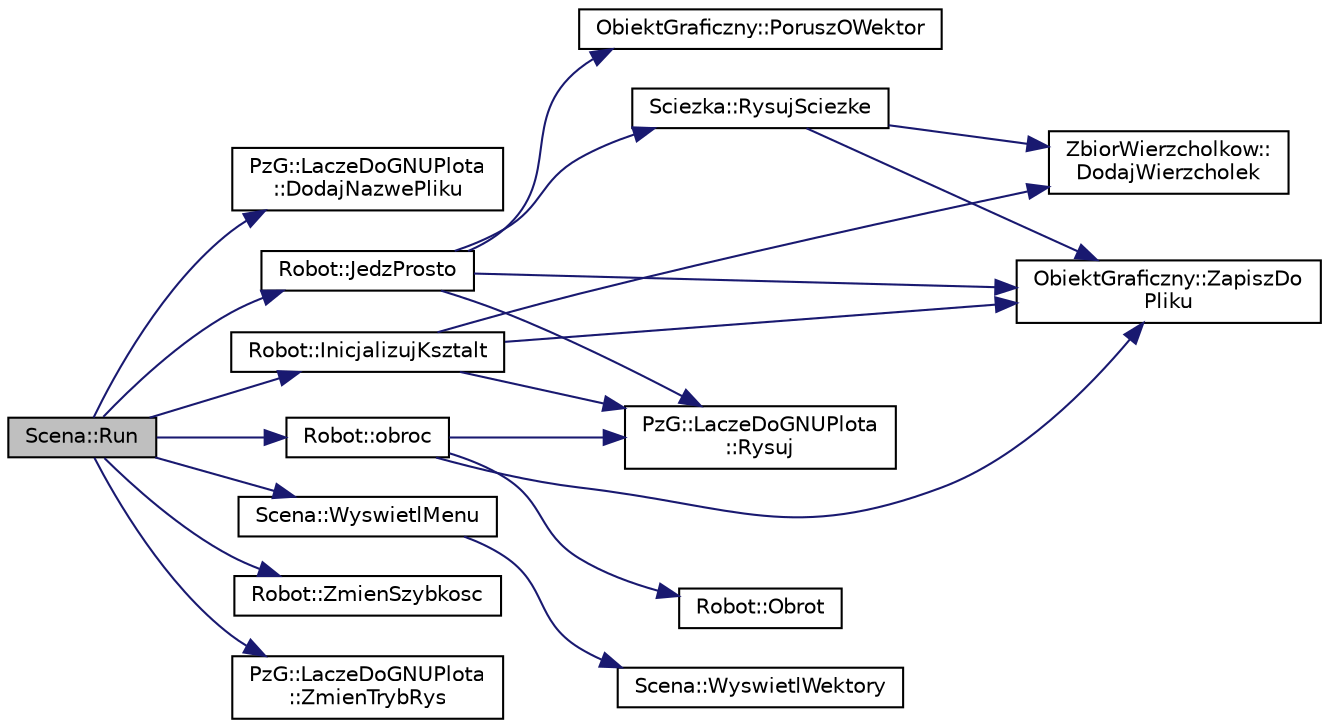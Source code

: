 digraph "Scena::Run"
{
  edge [fontname="Helvetica",fontsize="10",labelfontname="Helvetica",labelfontsize="10"];
  node [fontname="Helvetica",fontsize="10",shape=record];
  rankdir="LR";
  Node1 [label="Scena::Run",height=0.2,width=0.4,color="black", fillcolor="grey75", style="filled", fontcolor="black"];
  Node1 -> Node2 [color="midnightblue",fontsize="10",style="solid",fontname="Helvetica"];
  Node2 [label="PzG::LaczeDoGNUPlota\l::DodajNazwePliku",height=0.2,width=0.4,color="black", fillcolor="white", style="filled",URL="$classPzG_1_1LaczeDoGNUPlota.html#a34bd48f57c0fd69c12bf4127a1cacd8f",tooltip="Dodaje nazwę pliku. "];
  Node1 -> Node3 [color="midnightblue",fontsize="10",style="solid",fontname="Helvetica"];
  Node3 [label="Robot::InicjalizujKsztalt",height=0.2,width=0.4,color="black", fillcolor="white", style="filled",URL="$classRobot.html#a5fee7a53e5228e5abf0fdb399d36ff6c",tooltip="Metoda inicjalizująca robota na scenie. "];
  Node3 -> Node4 [color="midnightblue",fontsize="10",style="solid",fontname="Helvetica"];
  Node4 [label="ZbiorWierzcholkow::\lDodajWierzcholek",height=0.2,width=0.4,color="black", fillcolor="white", style="filled",URL="$classZbiorWierzcholkow.html#ab68a08af1a976a9207b6a5b6f676e01c",tooltip="Metoda dodająca nowy wierzchołek do kontenera. "];
  Node3 -> Node5 [color="midnightblue",fontsize="10",style="solid",fontname="Helvetica"];
  Node5 [label="PzG::LaczeDoGNUPlota\l::Rysuj",height=0.2,width=0.4,color="black", fillcolor="white", style="filled",URL="$classPzG_1_1LaczeDoGNUPlota.html#a065f5b8402737cc62b0ad4f66d028335"];
  Node3 -> Node6 [color="midnightblue",fontsize="10",style="solid",fontname="Helvetica"];
  Node6 [label="ObiektGraficzny::ZapiszDo\lPliku",height=0.2,width=0.4,color="black", fillcolor="white", style="filled",URL="$classObiektGraficzny.html#ab081c0281377f2c48ccb7f463bf06510",tooltip="Metoda zapisuje do pliku współrzędne wierzchołków. "];
  Node1 -> Node7 [color="midnightblue",fontsize="10",style="solid",fontname="Helvetica"];
  Node7 [label="Robot::JedzProsto",height=0.2,width=0.4,color="black", fillcolor="white", style="filled",URL="$classRobot.html#a8a16f8744aa8d38dfe88216633ec0a90",tooltip="Metoda przemieszczająca robota na podaną odległość, posiadająca już wbudowaną animację. "];
  Node7 -> Node8 [color="midnightblue",fontsize="10",style="solid",fontname="Helvetica"];
  Node8 [label="ObiektGraficzny::PoruszOWektor",height=0.2,width=0.4,color="black", fillcolor="white", style="filled",URL="$classObiektGraficzny.html#a9ebefbb70dfd57f7d70e3a984dc8e302",tooltip="Metoda zmieniająca aktualne położenie obiektu. "];
  Node7 -> Node5 [color="midnightblue",fontsize="10",style="solid",fontname="Helvetica"];
  Node7 -> Node9 [color="midnightblue",fontsize="10",style="solid",fontname="Helvetica"];
  Node9 [label="Sciezka::RysujSciezke",height=0.2,width=0.4,color="black", fillcolor="white", style="filled",URL="$classSciezka.html#a1bd5d92a611df435746d48568b8c11e1",tooltip="Funkcja rysująca linie. "];
  Node9 -> Node4 [color="midnightblue",fontsize="10",style="solid",fontname="Helvetica"];
  Node9 -> Node6 [color="midnightblue",fontsize="10",style="solid",fontname="Helvetica"];
  Node7 -> Node6 [color="midnightblue",fontsize="10",style="solid",fontname="Helvetica"];
  Node1 -> Node10 [color="midnightblue",fontsize="10",style="solid",fontname="Helvetica"];
  Node10 [label="Robot::obroc",height=0.2,width=0.4,color="black", fillcolor="white", style="filled",URL="$classRobot.html#a97732ffbe82011996c67efb27cb08402",tooltip="Metoda odpowiadająca za realny obrót, to jest, animację. "];
  Node10 -> Node11 [color="midnightblue",fontsize="10",style="solid",fontname="Helvetica"];
  Node11 [label="Robot::Obrot",height=0.2,width=0.4,color="black", fillcolor="white", style="filled",URL="$classRobot.html#a752a117852de5fcf80d1cddb57c9c1ee",tooltip="Metoda obracająca robota o podany kąt. "];
  Node10 -> Node5 [color="midnightblue",fontsize="10",style="solid",fontname="Helvetica"];
  Node10 -> Node6 [color="midnightblue",fontsize="10",style="solid",fontname="Helvetica"];
  Node1 -> Node12 [color="midnightblue",fontsize="10",style="solid",fontname="Helvetica"];
  Node12 [label="Scena::WyswietlMenu",height=0.2,width=0.4,color="black", fillcolor="white", style="filled",URL="$classScena.html#ab4c786d9def8a483b9873c27b5bd7f13",tooltip="Wyświetla możliwości wyboru dla użytkownika, oraz ilość stworzonych obiektów klasy Wektor2D..."];
  Node12 -> Node13 [color="midnightblue",fontsize="10",style="solid",fontname="Helvetica"];
  Node13 [label="Scena::WyswietlWektory",height=0.2,width=0.4,color="black", fillcolor="white", style="filled",URL="$classScena.html#ac25827eebae589fede7f9f9d30deab5b",tooltip="Funckja bezpośrednio wyświetlająca ilość stworzonych obiektów klasy Wektor2D. "];
  Node1 -> Node14 [color="midnightblue",fontsize="10",style="solid",fontname="Helvetica"];
  Node14 [label="Robot::ZmienSzybkosc",height=0.2,width=0.4,color="black", fillcolor="white", style="filled",URL="$classRobot.html#ad923ce740c64bb91707a542db4a16f7d",tooltip="Metoda zmieniająca szybkosc robota. "];
  Node1 -> Node15 [color="midnightblue",fontsize="10",style="solid",fontname="Helvetica"];
  Node15 [label="PzG::LaczeDoGNUPlota\l::ZmienTrybRys",height=0.2,width=0.4,color="black", fillcolor="white", style="filled",URL="$classPzG_1_1LaczeDoGNUPlota.html#a10950349b348fd3a3d4143e95337527c",tooltip="Zmienia tryb rysowania. "];
}
